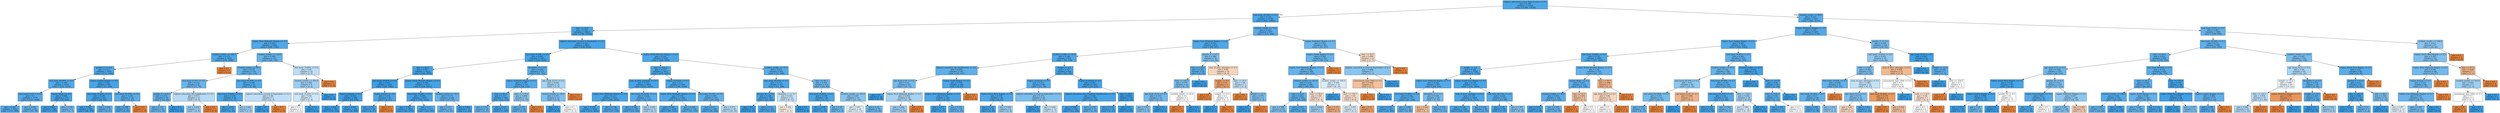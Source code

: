 digraph Tree {
node [shape=box, style="filled", color="black"] ;
0 [label="highest_education_Lower Than A Level <= 0.5\ngini = 0.165\nsamples = 15324\nvalue = [1386, 13938]", fillcolor="#399de5e6"] ;
1 [label="imd_band_20-30% <= 0.5\ngini = 0.145\nsamples = 11787\nvalue = [925, 10862]", fillcolor="#399de5e9"] ;
0 -> 1 [labeldistance=2.5, labelangle=45, headlabel="True"] ;
2 [label="date <= 25.0\ngini = 0.136\nsamples = 10812\nvalue = [794, 10018]", fillcolor="#399de5eb"] ;
1 -> 2 ;
3 [label="region_West Midlands Region <= 0.5\ngini = 0.183\nsamples = 1962\nvalue = [200, 1762]", fillcolor="#399de5e2"] ;
2 -> 3 ;
4 [label="studied_credits <= 260.0\ngini = 0.173\nsamples = 1820\nvalue = [174, 1646]", fillcolor="#399de5e4"] ;
3 -> 4 ;
5 [label="gender_F <= 0.5\ngini = 0.172\nsamples = 1819\nvalue = [173, 1646]", fillcolor="#399de5e4"] ;
4 -> 5 ;
6 [label="imd_band_80-90% <= 0.5\ngini = 0.188\nsamples = 1352\nvalue = [142, 1210]", fillcolor="#399de5e1"] ;
5 -> 6 ;
7 [label="imd_band_0-10% <= 0.5\ngini = 0.2\nsamples = 1179\nvalue = [133, 1046]", fillcolor="#399de5df"] ;
6 -> 7 ;
8 [label="gini = 0.192\nsamples = 1085\nvalue = [117, 968]", fillcolor="#399de5e0"] ;
7 -> 8 ;
9 [label="gini = 0.282\nsamples = 94\nvalue = [16, 78]", fillcolor="#399de5cb"] ;
7 -> 9 ;
10 [label="region_Wales <= 0.5\ngini = 0.099\nsamples = 173\nvalue = [9, 164]", fillcolor="#399de5f1"] ;
6 -> 10 ;
11 [label="gini = 0.082\nsamples = 164\nvalue = [7, 157]", fillcolor="#399de5f4"] ;
10 -> 11 ;
12 [label="gini = 0.346\nsamples = 9\nvalue = [2, 7]", fillcolor="#399de5b6"] ;
10 -> 12 ;
13 [label="region_London Region <= 0.5\ngini = 0.124\nsamples = 467\nvalue = [31, 436]", fillcolor="#399de5ed"] ;
5 -> 13 ;
14 [label="imd_band_10-20% <= 0.5\ngini = 0.109\nsamples = 415\nvalue = [24, 391]", fillcolor="#399de5ef"] ;
13 -> 14 ;
15 [label="gini = 0.097\nsamples = 390\nvalue = [20, 370]", fillcolor="#399de5f1"] ;
14 -> 15 ;
16 [label="gini = 0.269\nsamples = 25\nvalue = [4, 21]", fillcolor="#399de5ce"] ;
14 -> 16 ;
17 [label="imd_band_80-90% <= 0.5\ngini = 0.233\nsamples = 52\nvalue = [7, 45]", fillcolor="#399de5d7"] ;
13 -> 17 ;
18 [label="gini = 0.208\nsamples = 51\nvalue = [6, 45]", fillcolor="#399de5dd"] ;
17 -> 18 ;
19 [label="gini = 0.0\nsamples = 1\nvalue = [1, 0]", fillcolor="#e58139ff"] ;
17 -> 19 ;
20 [label="gini = 0.0\nsamples = 1\nvalue = [1, 0]", fillcolor="#e58139ff"] ;
4 -> 20 ;
21 [label="studied_credits <= 140.0\ngini = 0.299\nsamples = 142\nvalue = [26, 116]", fillcolor="#399de5c6"] ;
3 -> 21 ;
22 [label="studied_credits <= 70.0\ngini = 0.278\nsamples = 132\nvalue = [22, 110]", fillcolor="#399de5cc"] ;
21 -> 22 ;
23 [label="imd_band_0-10% <= 0.5\ngini = 0.314\nsamples = 87\nvalue = [17, 70]", fillcolor="#399de5c1"] ;
22 -> 23 ;
24 [label="gender_F <= 0.5\ngini = 0.272\nsamples = 74\nvalue = [12, 62]", fillcolor="#399de5ce"] ;
23 -> 24 ;
25 [label="gini = 0.312\nsamples = 62\nvalue = [12, 50]", fillcolor="#399de5c2"] ;
24 -> 25 ;
26 [label="gini = 0.0\nsamples = 12\nvalue = [0, 12]", fillcolor="#399de5ff"] ;
24 -> 26 ;
27 [label="highest_education_HE Qualification <= 0.5\ngini = 0.473\nsamples = 13\nvalue = [5, 8]", fillcolor="#399de560"] ;
23 -> 27 ;
28 [label="gini = 0.444\nsamples = 12\nvalue = [4, 8]", fillcolor="#399de57f"] ;
27 -> 28 ;
29 [label="gini = 0.0\nsamples = 1\nvalue = [1, 0]", fillcolor="#e58139ff"] ;
27 -> 29 ;
30 [label="imd_band_60-70% <= 0.5\ngini = 0.198\nsamples = 45\nvalue = [5, 40]", fillcolor="#399de5df"] ;
22 -> 30 ;
31 [label="imd_band_50-60% <= 0.5\ngini = 0.139\nsamples = 40\nvalue = [3, 37]", fillcolor="#399de5ea"] ;
30 -> 31 ;
32 [label="gini = 0.102\nsamples = 37\nvalue = [2, 35]", fillcolor="#399de5f0"] ;
31 -> 32 ;
33 [label="gini = 0.444\nsamples = 3\nvalue = [1, 2]", fillcolor="#399de57f"] ;
31 -> 33 ;
34 [label="highest_education_A Level or Equivalent <= 0.5\ngini = 0.48\nsamples = 5\nvalue = [2, 3]", fillcolor="#399de555"] ;
30 -> 34 ;
35 [label="gini = 0.0\nsamples = 3\nvalue = [0, 3]", fillcolor="#399de5ff"] ;
34 -> 35 ;
36 [label="gini = 0.0\nsamples = 2\nvalue = [2, 0]", fillcolor="#e58139ff"] ;
34 -> 36 ;
37 [label="imd_band_70-80% <= 0.5\ngini = 0.48\nsamples = 10\nvalue = [4, 6]", fillcolor="#399de555"] ;
21 -> 37 ;
38 [label="studied_credits <= 195.0\ngini = 0.444\nsamples = 9\nvalue = [3, 6]", fillcolor="#399de57f"] ;
37 -> 38 ;
39 [label="imd_band_10-20% <= 0.5\ngini = 0.49\nsamples = 7\nvalue = [3, 4]", fillcolor="#399de540"] ;
38 -> 39 ;
40 [label="gini = 0.5\nsamples = 6\nvalue = [3, 3]", fillcolor="#e5813900"] ;
39 -> 40 ;
41 [label="gini = 0.0\nsamples = 1\nvalue = [0, 1]", fillcolor="#399de5ff"] ;
39 -> 41 ;
42 [label="gini = 0.0\nsamples = 2\nvalue = [0, 2]", fillcolor="#399de5ff"] ;
38 -> 42 ;
43 [label="gini = 0.0\nsamples = 1\nvalue = [1, 0]", fillcolor="#e58139ff"] ;
37 -> 43 ;
44 [label="highest_education_A Level or Equivalent <= 0.5\ngini = 0.125\nsamples = 8850\nvalue = [594, 8256]", fillcolor="#399de5ed"] ;
2 -> 44 ;
45 [label="imd_band_0-10% <= 0.5\ngini = 0.095\nsamples = 3397\nvalue = [169, 3228]", fillcolor="#399de5f2"] ;
44 -> 45 ;
46 [label="date <= 84.5\ngini = 0.087\nsamples = 3222\nvalue = [146, 3076]", fillcolor="#399de5f3"] ;
45 -> 46 ;
47 [label="imd_band_50-60% <= 0.5\ngini = 0.047\nsamples = 1091\nvalue = [26, 1065]", fillcolor="#399de5f9"] ;
46 -> 47 ;
48 [label="region_Scotland <= 0.5\ngini = 0.035\nsamples = 996\nvalue = [18, 978]", fillcolor="#399de5fa"] ;
47 -> 48 ;
49 [label="gini = 0.026\nsamples = 760\nvalue = [10, 750]", fillcolor="#399de5fc"] ;
48 -> 49 ;
50 [label="gini = 0.065\nsamples = 236\nvalue = [8, 228]", fillcolor="#399de5f6"] ;
48 -> 50 ;
51 [label="region_Ireland <= 0.5\ngini = 0.154\nsamples = 95\nvalue = [8, 87]", fillcolor="#399de5e8"] ;
47 -> 51 ;
52 [label="gini = 0.121\nsamples = 93\nvalue = [6, 87]", fillcolor="#399de5ed"] ;
51 -> 52 ;
53 [label="gini = 0.0\nsamples = 2\nvalue = [2, 0]", fillcolor="#e58139ff"] ;
51 -> 53 ;
54 [label="region_North Western Region <= 0.5\ngini = 0.106\nsamples = 2131\nvalue = [120, 2011]", fillcolor="#399de5f0"] ;
46 -> 54 ;
55 [label="imd_band_70-80% <= 0.5\ngini = 0.096\nsamples = 2027\nvalue = [103, 1924]", fillcolor="#399de5f1"] ;
54 -> 55 ;
56 [label="gini = 0.087\nsamples = 1814\nvalue = [83, 1731]", fillcolor="#399de5f3"] ;
55 -> 56 ;
57 [label="gini = 0.17\nsamples = 213\nvalue = [20, 193]", fillcolor="#399de5e5"] ;
55 -> 57 ;
58 [label="studied_credits <= 75.0\ngini = 0.273\nsamples = 104\nvalue = [17, 87]", fillcolor="#399de5cd"] ;
54 -> 58 ;
59 [label="gini = 0.317\nsamples = 81\nvalue = [16, 65]", fillcolor="#399de5c0"] ;
58 -> 59 ;
60 [label="gini = 0.083\nsamples = 23\nvalue = [1, 22]", fillcolor="#399de5f3"] ;
58 -> 60 ;
61 [label="disability_Y <= 0.5\ngini = 0.228\nsamples = 175\nvalue = [23, 152]", fillcolor="#399de5d8"] ;
45 -> 61 ;
62 [label="region_Yorkshire Region <= 0.5\ngini = 0.199\nsamples = 161\nvalue = [18, 143]", fillcolor="#399de5df"] ;
61 -> 62 ;
63 [label="date <= 49.5\ngini = 0.157\nsamples = 140\nvalue = [12, 128]", fillcolor="#399de5e7"] ;
62 -> 63 ;
64 [label="gini = 0.311\nsamples = 26\nvalue = [5, 21]", fillcolor="#399de5c2"] ;
63 -> 64 ;
65 [label="gini = 0.115\nsamples = 114\nvalue = [7, 107]", fillcolor="#399de5ee"] ;
63 -> 65 ;
66 [label="date <= 179.0\ngini = 0.408\nsamples = 21\nvalue = [6, 15]", fillcolor="#399de599"] ;
62 -> 66 ;
67 [label="gini = 0.278\nsamples = 18\nvalue = [3, 15]", fillcolor="#399de5cc"] ;
66 -> 67 ;
68 [label="gini = 0.0\nsamples = 3\nvalue = [3, 0]", fillcolor="#e58139ff"] ;
66 -> 68 ;
69 [label="age_band_35-55 <= 0.5\ngini = 0.459\nsamples = 14\nvalue = [5, 9]", fillcolor="#399de571"] ;
61 -> 69 ;
70 [label="studied_credits <= 82.5\ngini = 0.375\nsamples = 12\nvalue = [3, 9]", fillcolor="#399de5aa"] ;
69 -> 70 ;
71 [label="gini = 0.0\nsamples = 6\nvalue = [0, 6]", fillcolor="#399de5ff"] ;
70 -> 71 ;
72 [label="gini = 0.5\nsamples = 6\nvalue = [3, 3]", fillcolor="#e5813900"] ;
70 -> 72 ;
73 [label="gini = 0.0\nsamples = 2\nvalue = [2, 0]", fillcolor="#e58139ff"] ;
69 -> 73 ;
74 [label="region_North Western Region <= 0.5\ngini = 0.144\nsamples = 5453\nvalue = [425, 5028]", fillcolor="#399de5e9"] ;
44 -> 74 ;
75 [label="date <= 154.5\ngini = 0.137\nsamples = 5012\nvalue = [370, 4642]", fillcolor="#399de5eb"] ;
74 -> 75 ;
76 [label="num_of_prev_attempts <= 0.5\ngini = 0.121\nsamples = 3424\nvalue = [221, 3203]", fillcolor="#399de5ed"] ;
75 -> 76 ;
77 [label="region_East Midlands Region <= 0.5\ngini = 0.115\nsamples = 3251\nvalue = [199, 3052]", fillcolor="#399de5ee"] ;
76 -> 77 ;
78 [label="gini = 0.108\nsamples = 3006\nvalue = [172, 2834]", fillcolor="#399de5f0"] ;
77 -> 78 ;
79 [label="gini = 0.196\nsamples = 245\nvalue = [27, 218]", fillcolor="#399de5df"] ;
77 -> 79 ;
80 [label="imd_band_90-100% <= 0.5\ngini = 0.222\nsamples = 173\nvalue = [22, 151]", fillcolor="#399de5da"] ;
76 -> 80 ;
81 [label="gini = 0.198\nsamples = 162\nvalue = [18, 144]", fillcolor="#399de5df"] ;
80 -> 81 ;
82 [label="gini = 0.463\nsamples = 11\nvalue = [4, 7]", fillcolor="#399de56d"] ;
80 -> 82 ;
83 [label="region_Scotland <= 0.5\ngini = 0.17\nsamples = 1588\nvalue = [149, 1439]", fillcolor="#399de5e5"] ;
75 -> 83 ;
84 [label="region_West Midlands Region <= 0.5\ngini = 0.156\nsamples = 1394\nvalue = [119, 1275]", fillcolor="#399de5e7"] ;
83 -> 84 ;
85 [label="gini = 0.145\nsamples = 1250\nvalue = [98, 1152]", fillcolor="#399de5e9"] ;
84 -> 85 ;
86 [label="gini = 0.249\nsamples = 144\nvalue = [21, 123]", fillcolor="#399de5d3"] ;
84 -> 86 ;
87 [label="imd_band_40-50% <= 0.5\ngini = 0.261\nsamples = 194\nvalue = [30, 164]", fillcolor="#399de5d0"] ;
83 -> 87 ;
88 [label="gini = 0.21\nsamples = 168\nvalue = [20, 148]", fillcolor="#399de5dd"] ;
87 -> 88 ;
89 [label="gini = 0.473\nsamples = 26\nvalue = [10, 16]", fillcolor="#399de560"] ;
87 -> 89 ;
90 [label="studied_credits <= 75.0\ngini = 0.218\nsamples = 441\nvalue = [55, 386]", fillcolor="#399de5db"] ;
74 -> 90 ;
91 [label="imd_band_30-40% <= 0.5\ngini = 0.172\nsamples = 327\nvalue = [31, 296]", fillcolor="#399de5e4"] ;
90 -> 91 ;
92 [label="gender_M <= 0.5\ngini = 0.134\nsamples = 305\nvalue = [22, 283]", fillcolor="#399de5eb"] ;
91 -> 92 ;
93 [label="gini = 0.0\nsamples = 72\nvalue = [0, 72]", fillcolor="#399de5ff"] ;
92 -> 93 ;
94 [label="gini = 0.171\nsamples = 233\nvalue = [22, 211]", fillcolor="#399de5e4"] ;
92 -> 94 ;
95 [label="disability_Y <= 0.5\ngini = 0.483\nsamples = 22\nvalue = [9, 13]", fillcolor="#399de54e"] ;
91 -> 95 ;
96 [label="gini = 0.498\nsamples = 17\nvalue = [9, 8]", fillcolor="#e581391c"] ;
95 -> 96 ;
97 [label="gini = 0.0\nsamples = 5\nvalue = [0, 5]", fillcolor="#399de5ff"] ;
95 -> 97 ;
98 [label="date <= 84.5\ngini = 0.332\nsamples = 114\nvalue = [24, 90]", fillcolor="#399de5bb"] ;
90 -> 98 ;
99 [label="imd_band_50-60% <= 0.5\ngini = 0.139\nsamples = 40\nvalue = [3, 37]", fillcolor="#399de5ea"] ;
98 -> 99 ;
100 [label="gini = 0.108\nsamples = 35\nvalue = [2, 33]", fillcolor="#399de5f0"] ;
99 -> 100 ;
101 [label="gini = 0.32\nsamples = 5\nvalue = [1, 4]", fillcolor="#399de5bf"] ;
99 -> 101 ;
102 [label="studied_credits <= 105.0\ngini = 0.407\nsamples = 74\nvalue = [21, 53]", fillcolor="#399de59a"] ;
98 -> 102 ;
103 [label="gini = 0.497\nsamples = 24\nvalue = [11, 13]", fillcolor="#399de527"] ;
102 -> 103 ;
104 [label="gini = 0.32\nsamples = 50\nvalue = [10, 40]", fillcolor="#399de5bf"] ;
102 -> 104 ;
105 [label="studied_credits <= 70.0\ngini = 0.233\nsamples = 975\nvalue = [131, 844]", fillcolor="#399de5d7"] ;
1 -> 105 ;
106 [label="region_East Midlands Region <= 0.5\ngini = 0.182\nsamples = 653\nvalue = [66, 587]", fillcolor="#399de5e2"] ;
105 -> 106 ;
107 [label="studied_credits <= 40.0\ngini = 0.166\nsamples = 615\nvalue = [56, 559]", fillcolor="#399de5e5"] ;
106 -> 107 ;
108 [label="highest_education_HE Qualification <= 0.5\ngini = 0.258\nsamples = 197\nvalue = [30, 167]", fillcolor="#399de5d1"] ;
107 -> 108 ;
109 [label="age_band_0-35 <= 0.5\ngini = 0.35\nsamples = 93\nvalue = [21, 72]", fillcolor="#399de5b5"] ;
108 -> 109 ;
110 [label="gini = 0.0\nsamples = 34\nvalue = [0, 34]", fillcolor="#399de5ff"] ;
109 -> 110 ;
111 [label="region_West Midlands Region <= 0.5\ngini = 0.458\nsamples = 59\nvalue = [21, 38]", fillcolor="#399de572"] ;
109 -> 111 ;
112 [label="gini = 0.444\nsamples = 57\nvalue = [19, 38]", fillcolor="#399de57f"] ;
111 -> 112 ;
113 [label="gini = 0.0\nsamples = 2\nvalue = [2, 0]", fillcolor="#e58139ff"] ;
111 -> 113 ;
114 [label="region_South Region <= 0.5\ngini = 0.158\nsamples = 104\nvalue = [9, 95]", fillcolor="#399de5e7"] ;
108 -> 114 ;
115 [label="region_West Midlands Region <= 0.5\ngini = 0.143\nsamples = 103\nvalue = [8, 95]", fillcolor="#399de5ea"] ;
114 -> 115 ;
116 [label="gini = 0.077\nsamples = 75\nvalue = [3, 72]", fillcolor="#399de5f4"] ;
115 -> 116 ;
117 [label="gini = 0.293\nsamples = 28\nvalue = [5, 23]", fillcolor="#399de5c8"] ;
115 -> 117 ;
118 [label="gini = 0.0\nsamples = 1\nvalue = [1, 0]", fillcolor="#e58139ff"] ;
114 -> 118 ;
119 [label="weight <= 4.5\ngini = 0.117\nsamples = 418\nvalue = [26, 392]", fillcolor="#399de5ee"] ;
107 -> 119 ;
120 [label="region_Scotland <= 0.5\ngini = 0.217\nsamples = 89\nvalue = [11, 78]", fillcolor="#399de5db"] ;
119 -> 120 ;
121 [label="region_South West Region <= 0.5\ngini = 0.159\nsamples = 69\nvalue = [6, 63]", fillcolor="#399de5e7"] ;
120 -> 121 ;
122 [label="gini = 0.119\nsamples = 63\nvalue = [4, 59]", fillcolor="#399de5ee"] ;
121 -> 122 ;
123 [label="gini = 0.444\nsamples = 6\nvalue = [2, 4]", fillcolor="#399de57f"] ;
121 -> 123 ;
124 [label="highest_education_A Level or Equivalent <= 0.5\ngini = 0.375\nsamples = 20\nvalue = [5, 15]", fillcolor="#399de5aa"] ;
120 -> 124 ;
125 [label="gini = 0.0\nsamples = 8\nvalue = [0, 8]", fillcolor="#399de5ff"] ;
124 -> 125 ;
126 [label="gini = 0.486\nsamples = 12\nvalue = [5, 7]", fillcolor="#399de549"] ;
124 -> 126 ;
127 [label="region_Scotland <= 0.5\ngini = 0.087\nsamples = 329\nvalue = [15, 314]", fillcolor="#399de5f3"] ;
119 -> 127 ;
128 [label="highest_education_Post Graduate Qualification <= 0.5\ngini = 0.106\nsamples = 250\nvalue = [14, 236]", fillcolor="#399de5f0"] ;
127 -> 128 ;
129 [label="gini = 0.096\nsamples = 238\nvalue = [12, 226]", fillcolor="#399de5f1"] ;
128 -> 129 ;
130 [label="gini = 0.278\nsamples = 12\nvalue = [2, 10]", fillcolor="#399de5cc"] ;
128 -> 130 ;
131 [label="date <= 49.5\ngini = 0.025\nsamples = 79\nvalue = [1, 78]", fillcolor="#399de5fc"] ;
127 -> 131 ;
132 [label="gini = 0.133\nsamples = 14\nvalue = [1, 13]", fillcolor="#399de5eb"] ;
131 -> 132 ;
133 [label="gini = 0.0\nsamples = 65\nvalue = [0, 65]", fillcolor="#399de5ff"] ;
131 -> 133 ;
134 [label="gender_F <= 0.5\ngini = 0.388\nsamples = 38\nvalue = [10, 28]", fillcolor="#399de5a4"] ;
106 -> 134 ;
135 [label="date <= 123.0\ngini = 0.245\nsamples = 28\nvalue = [4, 24]", fillcolor="#399de5d4"] ;
134 -> 135 ;
136 [label="date <= 105.5\ngini = 0.375\nsamples = 16\nvalue = [4, 12]", fillcolor="#399de5aa"] ;
135 -> 136 ;
137 [label="age_band_35-55 <= 0.5\ngini = 0.337\nsamples = 14\nvalue = [3, 11]", fillcolor="#399de5b9"] ;
136 -> 137 ;
138 [label="gini = 0.397\nsamples = 11\nvalue = [3, 8]", fillcolor="#399de59f"] ;
137 -> 138 ;
139 [label="gini = 0.0\nsamples = 3\nvalue = [0, 3]", fillcolor="#399de5ff"] ;
137 -> 139 ;
140 [label="studied_credits <= 45.0\ngini = 0.5\nsamples = 2\nvalue = [1, 1]", fillcolor="#e5813900"] ;
136 -> 140 ;
141 [label="gini = 0.0\nsamples = 1\nvalue = [1, 0]", fillcolor="#e58139ff"] ;
140 -> 141 ;
142 [label="gini = 0.0\nsamples = 1\nvalue = [0, 1]", fillcolor="#399de5ff"] ;
140 -> 142 ;
143 [label="gini = 0.0\nsamples = 12\nvalue = [0, 12]", fillcolor="#399de5ff"] ;
135 -> 143 ;
144 [label="num_of_prev_attempts <= 0.5\ngini = 0.48\nsamples = 10\nvalue = [6, 4]", fillcolor="#e5813955"] ;
134 -> 144 ;
145 [label="weight <= 8.5\ngini = 0.32\nsamples = 5\nvalue = [4, 1]", fillcolor="#e58139bf"] ;
144 -> 145 ;
146 [label="gini = 0.0\nsamples = 3\nvalue = [3, 0]", fillcolor="#e58139ff"] ;
145 -> 146 ;
147 [label="weight <= 15.5\ngini = 0.5\nsamples = 2\nvalue = [1, 1]", fillcolor="#e5813900"] ;
145 -> 147 ;
148 [label="gini = 0.0\nsamples = 1\nvalue = [0, 1]", fillcolor="#399de5ff"] ;
147 -> 148 ;
149 [label="gini = 0.0\nsamples = 1\nvalue = [1, 0]", fillcolor="#e58139ff"] ;
147 -> 149 ;
150 [label="date <= 25.0\ngini = 0.48\nsamples = 5\nvalue = [2, 3]", fillcolor="#399de555"] ;
144 -> 150 ;
151 [label="gini = 0.0\nsamples = 1\nvalue = [1, 0]", fillcolor="#e58139ff"] ;
150 -> 151 ;
152 [label="weight <= 15.5\ngini = 0.375\nsamples = 4\nvalue = [1, 3]", fillcolor="#399de5aa"] ;
150 -> 152 ;
153 [label="gini = 0.0\nsamples = 3\nvalue = [0, 3]", fillcolor="#399de5ff"] ;
152 -> 153 ;
154 [label="gini = 0.0\nsamples = 1\nvalue = [1, 0]", fillcolor="#e58139ff"] ;
152 -> 154 ;
155 [label="region_Yorkshire Region <= 0.5\ngini = 0.322\nsamples = 322\nvalue = [65, 257]", fillcolor="#399de5bf"] ;
105 -> 155 ;
156 [label="region_North Region <= 0.5\ngini = 0.304\nsamples = 310\nvalue = [58, 252]", fillcolor="#399de5c4"] ;
155 -> 156 ;
157 [label="region_East Midlands Region <= 0.5\ngini = 0.298\nsamples = 308\nvalue = [56, 252]", fillcolor="#399de5c6"] ;
156 -> 157 ;
158 [label="studied_credits <= 215.0\ngini = 0.276\nsamples = 290\nvalue = [48, 242]", fillcolor="#399de5cc"] ;
157 -> 158 ;
159 [label="date <= 25.0\ngini = 0.263\nsamples = 283\nvalue = [44, 239]", fillcolor="#399de5d0"] ;
158 -> 159 ;
160 [label="gini = 0.389\nsamples = 68\nvalue = [18, 50]", fillcolor="#399de5a3"] ;
159 -> 160 ;
161 [label="gini = 0.213\nsamples = 215\nvalue = [26, 189]", fillcolor="#399de5dc"] ;
159 -> 161 ;
162 [label="date <= 88.0\ngini = 0.49\nsamples = 7\nvalue = [4, 3]", fillcolor="#e5813940"] ;
158 -> 162 ;
163 [label="gini = 0.444\nsamples = 3\nvalue = [1, 2]", fillcolor="#399de57f"] ;
162 -> 163 ;
164 [label="gini = 0.375\nsamples = 4\nvalue = [3, 1]", fillcolor="#e58139aa"] ;
162 -> 164 ;
165 [label="studied_credits <= 105.0\ngini = 0.494\nsamples = 18\nvalue = [8, 10]", fillcolor="#399de533"] ;
157 -> 165 ;
166 [label="gini = 0.0\nsamples = 4\nvalue = [0, 4]", fillcolor="#399de5ff"] ;
165 -> 166 ;
167 [label="date <= 140.5\ngini = 0.49\nsamples = 14\nvalue = [8, 6]", fillcolor="#e5813940"] ;
165 -> 167 ;
168 [label="gini = 0.494\nsamples = 9\nvalue = [4, 5]", fillcolor="#399de533"] ;
167 -> 168 ;
169 [label="gini = 0.32\nsamples = 5\nvalue = [4, 1]", fillcolor="#e58139bf"] ;
167 -> 169 ;
170 [label="gini = 0.0\nsamples = 2\nvalue = [2, 0]", fillcolor="#e58139ff"] ;
156 -> 170 ;
171 [label="date <= 49.5\ngini = 0.486\nsamples = 12\nvalue = [7, 5]", fillcolor="#e5813949"] ;
155 -> 171 ;
172 [label="highest_education_A Level or Equivalent <= 0.5\ngini = 0.408\nsamples = 7\nvalue = [2, 5]", fillcolor="#399de599"] ;
171 -> 172 ;
173 [label="assessment_type_TMA <= 0.5\ngini = 0.444\nsamples = 3\nvalue = [2, 1]", fillcolor="#e581397f"] ;
172 -> 173 ;
174 [label="gini = 0.0\nsamples = 2\nvalue = [2, 0]", fillcolor="#e58139ff"] ;
173 -> 174 ;
175 [label="gini = 0.0\nsamples = 1\nvalue = [0, 1]", fillcolor="#399de5ff"] ;
173 -> 175 ;
176 [label="gini = 0.0\nsamples = 4\nvalue = [0, 4]", fillcolor="#399de5ff"] ;
172 -> 176 ;
177 [label="gini = 0.0\nsamples = 5\nvalue = [5, 0]", fillcolor="#e58139ff"] ;
171 -> 177 ;
178 [label="studied_credits <= 85.0\ngini = 0.227\nsamples = 3537\nvalue = [461, 3076]", fillcolor="#399de5d9"] ;
0 -> 178 [labeldistance=2.5, labelangle=-45, headlabel="False"] ;
179 [label="region_Yorkshire Region <= 0.5\ngini = 0.197\nsamples = 2450\nvalue = [272, 2178]", fillcolor="#399de5df"] ;
178 -> 179 ;
180 [label="region_East Anglian Region <= 0.5\ngini = 0.187\nsamples = 2326\nvalue = [243, 2083]", fillcolor="#399de5e1"] ;
179 -> 180 ;
181 [label="imd_band_50-60% <= 0.5\ngini = 0.178\nsamples = 2097\nvalue = [207, 1890]", fillcolor="#399de5e3"] ;
180 -> 181 ;
182 [label="weight <= 4.5\ngini = 0.168\nsamples = 1938\nvalue = [179, 1759]", fillcolor="#399de5e5"] ;
181 -> 182 ;
183 [label="region_East Midlands Region <= 0.5\ngini = 0.208\nsamples = 407\nvalue = [48, 359]", fillcolor="#399de5dd"] ;
182 -> 183 ;
184 [label="imd_band_10-20% <= 0.5\ngini = 0.194\nsamples = 377\nvalue = [41, 336]", fillcolor="#399de5e0"] ;
183 -> 184 ;
185 [label="gini = 0.179\nsamples = 333\nvalue = [33, 300]", fillcolor="#399de5e3"] ;
184 -> 185 ;
186 [label="gini = 0.298\nsamples = 44\nvalue = [8, 36]", fillcolor="#399de5c6"] ;
184 -> 186 ;
187 [label="disability_N <= 0.5\ngini = 0.358\nsamples = 30\nvalue = [7, 23]", fillcolor="#399de5b1"] ;
183 -> 187 ;
188 [label="gini = 0.444\nsamples = 3\nvalue = [2, 1]", fillcolor="#e581397f"] ;
187 -> 188 ;
189 [label="gini = 0.302\nsamples = 27\nvalue = [5, 22]", fillcolor="#399de5c5"] ;
187 -> 189 ;
190 [label="region_South East Region <= 0.5\ngini = 0.156\nsamples = 1531\nvalue = [131, 1400]", fillcolor="#399de5e7"] ;
182 -> 190 ;
191 [label="num_of_prev_attempts <= 0.5\ngini = 0.152\nsamples = 1429\nvalue = [118, 1311]", fillcolor="#399de5e8"] ;
190 -> 191 ;
192 [label="gini = 0.146\nsamples = 1341\nvalue = [106, 1235]", fillcolor="#399de5e9"] ;
191 -> 192 ;
193 [label="gini = 0.236\nsamples = 88\nvalue = [12, 76]", fillcolor="#399de5d7"] ;
191 -> 193 ;
194 [label="imd_band_60-70% <= 0.5\ngini = 0.222\nsamples = 102\nvalue = [13, 89]", fillcolor="#399de5da"] ;
190 -> 194 ;
195 [label="gini = 0.16\nsamples = 80\nvalue = [7, 73]", fillcolor="#399de5e7"] ;
194 -> 195 ;
196 [label="gini = 0.397\nsamples = 22\nvalue = [6, 16]", fillcolor="#399de59f"] ;
194 -> 196 ;
197 [label="region_North Western Region <= 0.5\ngini = 0.29\nsamples = 159\nvalue = [28, 131]", fillcolor="#399de5c8"] ;
181 -> 197 ;
198 [label="region_Wales <= 0.5\ngini = 0.257\nsamples = 152\nvalue = [23, 129]", fillcolor="#399de5d2"] ;
197 -> 198 ;
199 [label="studied_credits <= 45.0\ngini = 0.242\nsamples = 149\nvalue = [21, 128]", fillcolor="#399de5d5"] ;
198 -> 199 ;
200 [label="gini = 0.107\nsamples = 53\nvalue = [3, 50]", fillcolor="#399de5f0"] ;
199 -> 200 ;
201 [label="gini = 0.305\nsamples = 96\nvalue = [18, 78]", fillcolor="#399de5c4"] ;
199 -> 201 ;
202 [label="date <= 42.5\ngini = 0.444\nsamples = 3\nvalue = [2, 1]", fillcolor="#e581397f"] ;
198 -> 202 ;
203 [label="gini = 0.0\nsamples = 1\nvalue = [1, 0]", fillcolor="#e58139ff"] ;
202 -> 203 ;
204 [label="gini = 0.5\nsamples = 2\nvalue = [1, 1]", fillcolor="#e5813900"] ;
202 -> 204 ;
205 [label="date <= 49.5\ngini = 0.408\nsamples = 7\nvalue = [5, 2]", fillcolor="#e5813999"] ;
197 -> 205 ;
206 [label="age_band_35-55 <= 0.5\ngini = 0.48\nsamples = 5\nvalue = [3, 2]", fillcolor="#e5813955"] ;
205 -> 206 ;
207 [label="gini = 0.5\nsamples = 4\nvalue = [2, 2]", fillcolor="#e5813900"] ;
206 -> 207 ;
208 [label="gini = 0.0\nsamples = 1\nvalue = [1, 0]", fillcolor="#e58139ff"] ;
206 -> 208 ;
209 [label="gini = 0.0\nsamples = 2\nvalue = [2, 0]", fillcolor="#e58139ff"] ;
205 -> 209 ;
210 [label="imd_band_70-80% <= 0.5\ngini = 0.265\nsamples = 229\nvalue = [36, 193]", fillcolor="#399de5cf"] ;
180 -> 210 ;
211 [label="studied_credits <= 45.0\ngini = 0.301\nsamples = 184\nvalue = [34, 150]", fillcolor="#399de5c5"] ;
210 -> 211 ;
212 [label="imd_band_40-50% <= 0.5\ngini = 0.42\nsamples = 50\nvalue = [15, 35]", fillcolor="#399de592"] ;
211 -> 212 ;
213 [label="imd_band_90-100% <= 0.5\ngini = 0.357\nsamples = 43\nvalue = [10, 33]", fillcolor="#399de5b2"] ;
212 -> 213 ;
214 [label="gini = 0.314\nsamples = 41\nvalue = [8, 33]", fillcolor="#399de5c1"] ;
213 -> 214 ;
215 [label="gini = 0.0\nsamples = 2\nvalue = [2, 0]", fillcolor="#e58139ff"] ;
213 -> 215 ;
216 [label="age_band_35-55 <= 0.5\ngini = 0.408\nsamples = 7\nvalue = [5, 2]", fillcolor="#e5813999"] ;
212 -> 216 ;
217 [label="gini = 0.0\nsamples = 2\nvalue = [0, 2]", fillcolor="#399de5ff"] ;
216 -> 217 ;
218 [label="gini = 0.0\nsamples = 5\nvalue = [5, 0]", fillcolor="#e58139ff"] ;
216 -> 218 ;
219 [label="imd_band_80-90% <= 0.5\ngini = 0.243\nsamples = 134\nvalue = [19, 115]", fillcolor="#399de5d5"] ;
211 -> 219 ;
220 [label="imd_band_60-70% <= 0.5\ngini = 0.18\nsamples = 110\nvalue = [11, 99]", fillcolor="#399de5e3"] ;
219 -> 220 ;
221 [label="gini = 0.113\nsamples = 83\nvalue = [5, 78]", fillcolor="#399de5ef"] ;
220 -> 221 ;
222 [label="gini = 0.346\nsamples = 27\nvalue = [6, 21]", fillcolor="#399de5b6"] ;
220 -> 222 ;
223 [label="date <= 154.5\ngini = 0.444\nsamples = 24\nvalue = [8, 16]", fillcolor="#399de57f"] ;
219 -> 223 ;
224 [label="gini = 0.494\nsamples = 18\nvalue = [8, 10]", fillcolor="#399de533"] ;
223 -> 224 ;
225 [label="gini = 0.0\nsamples = 6\nvalue = [0, 6]", fillcolor="#399de5ff"] ;
223 -> 225 ;
226 [label="studied_credits <= 45.0\ngini = 0.085\nsamples = 45\nvalue = [2, 43]", fillcolor="#399de5f3"] ;
210 -> 226 ;
227 [label="gini = 0.0\nsamples = 25\nvalue = [0, 25]", fillcolor="#399de5ff"] ;
226 -> 227 ;
228 [label="date <= 123.0\ngini = 0.18\nsamples = 20\nvalue = [2, 18]", fillcolor="#399de5e3"] ;
226 -> 228 ;
229 [label="date <= 105.5\ngini = 0.26\nsamples = 13\nvalue = [2, 11]", fillcolor="#399de5d1"] ;
228 -> 229 ;
230 [label="gini = 0.165\nsamples = 11\nvalue = [1, 10]", fillcolor="#399de5e6"] ;
229 -> 230 ;
231 [label="gini = 0.5\nsamples = 2\nvalue = [1, 1]", fillcolor="#e5813900"] ;
229 -> 231 ;
232 [label="gini = 0.0\nsamples = 7\nvalue = [0, 7]", fillcolor="#399de5ff"] ;
228 -> 232 ;
233 [label="gender_F <= 0.5\ngini = 0.358\nsamples = 124\nvalue = [29, 95]", fillcolor="#399de5b1"] ;
179 -> 233 ;
234 [label="imd_band_10-20% <= 0.5\ngini = 0.423\nsamples = 92\nvalue = [28, 64]", fillcolor="#399de58f"] ;
233 -> 234 ;
235 [label="date <= 154.5\ngini = 0.365\nsamples = 79\nvalue = [19, 60]", fillcolor="#399de5ae"] ;
234 -> 235 ;
236 [label="imd_band_50-60% <= 0.5\ngini = 0.289\nsamples = 57\nvalue = [10, 47]", fillcolor="#399de5c9"] ;
235 -> 236 ;
237 [label="imd_band_20-30% <= 0.5\ngini = 0.27\nsamples = 56\nvalue = [9, 47]", fillcolor="#399de5ce"] ;
236 -> 237 ;
238 [label="gini = 0.206\nsamples = 43\nvalue = [5, 38]", fillcolor="#399de5dd"] ;
237 -> 238 ;
239 [label="gini = 0.426\nsamples = 13\nvalue = [4, 9]", fillcolor="#399de58e"] ;
237 -> 239 ;
240 [label="gini = 0.0\nsamples = 1\nvalue = [1, 0]", fillcolor="#e58139ff"] ;
236 -> 240 ;
241 [label="num_of_prev_attempts <= 0.5\ngini = 0.483\nsamples = 22\nvalue = [9, 13]", fillcolor="#399de54e"] ;
235 -> 241 ;
242 [label="age_band_0-35 <= 0.5\ngini = 0.375\nsamples = 16\nvalue = [4, 12]", fillcolor="#399de5aa"] ;
241 -> 242 ;
243 [label="gini = 0.48\nsamples = 5\nvalue = [3, 2]", fillcolor="#e5813955"] ;
242 -> 243 ;
244 [label="gini = 0.165\nsamples = 11\nvalue = [1, 10]", fillcolor="#399de5e6"] ;
242 -> 244 ;
245 [label="imd_band_80-90% <= 0.5\ngini = 0.278\nsamples = 6\nvalue = [5, 1]", fillcolor="#e58139cc"] ;
241 -> 245 ;
246 [label="gini = 0.0\nsamples = 3\nvalue = [3, 0]", fillcolor="#e58139ff"] ;
245 -> 246 ;
247 [label="gini = 0.444\nsamples = 3\nvalue = [2, 1]", fillcolor="#e581397f"] ;
245 -> 247 ;
248 [label="num_of_prev_attempts <= 0.5\ngini = 0.426\nsamples = 13\nvalue = [9, 4]", fillcolor="#e581398e"] ;
234 -> 248 ;
249 [label="assessment_type_CMA <= 0.5\ngini = 0.5\nsamples = 8\nvalue = [4, 4]", fillcolor="#e5813900"] ;
248 -> 249 ;
250 [label="gini = 0.0\nsamples = 1\nvalue = [0, 1]", fillcolor="#399de5ff"] ;
249 -> 250 ;
251 [label="date <= 179.0\ngini = 0.49\nsamples = 7\nvalue = [4, 3]", fillcolor="#e5813940"] ;
249 -> 251 ;
252 [label="gini = 0.5\nsamples = 6\nvalue = [3, 3]", fillcolor="#e5813900"] ;
251 -> 252 ;
253 [label="gini = 0.0\nsamples = 1\nvalue = [1, 0]", fillcolor="#e58139ff"] ;
251 -> 253 ;
254 [label="gini = 0.0\nsamples = 5\nvalue = [5, 0]", fillcolor="#e58139ff"] ;
248 -> 254 ;
255 [label="age_band_35-55 <= 0.5\ngini = 0.061\nsamples = 32\nvalue = [1, 31]", fillcolor="#399de5f7"] ;
233 -> 255 ;
256 [label="gini = 0.0\nsamples = 25\nvalue = [0, 25]", fillcolor="#399de5ff"] ;
255 -> 256 ;
257 [label="weight <= 15.5\ngini = 0.245\nsamples = 7\nvalue = [1, 6]", fillcolor="#399de5d4"] ;
255 -> 257 ;
258 [label="gini = 0.0\nsamples = 5\nvalue = [0, 5]", fillcolor="#399de5ff"] ;
257 -> 258 ;
259 [label="date <= 126.5\ngini = 0.5\nsamples = 2\nvalue = [1, 1]", fillcolor="#e5813900"] ;
257 -> 259 ;
260 [label="gini = 0.0\nsamples = 1\nvalue = [1, 0]", fillcolor="#e58139ff"] ;
259 -> 260 ;
261 [label="gini = 0.0\nsamples = 1\nvalue = [0, 1]", fillcolor="#399de5ff"] ;
259 -> 261 ;
262 [label="imd_band_0-10% <= 0.5\ngini = 0.287\nsamples = 1087\nvalue = [189, 898]", fillcolor="#399de5c9"] ;
178 -> 262 ;
263 [label="imd_band_30-40% <= 0.5\ngini = 0.272\nsamples = 990\nvalue = [161, 829]", fillcolor="#399de5cd"] ;
262 -> 263 ;
264 [label="date <= 25.0\ngini = 0.255\nsamples = 858\nvalue = [129, 729]", fillcolor="#399de5d2"] ;
263 -> 264 ;
265 [label="age_band_0-35 <= 0.5\ngini = 0.326\nsamples = 195\nvalue = [40, 155]", fillcolor="#399de5bd"] ;
264 -> 265 ;
266 [label="region_South West Region <= 0.5\ngini = 0.124\nsamples = 45\nvalue = [3, 42]", fillcolor="#399de5ed"] ;
265 -> 266 ;
267 [label="region_London Region <= 0.5\ngini = 0.089\nsamples = 43\nvalue = [2, 41]", fillcolor="#399de5f3"] ;
266 -> 267 ;
268 [label="gini = 0.051\nsamples = 38\nvalue = [1, 37]", fillcolor="#399de5f8"] ;
267 -> 268 ;
269 [label="gini = 0.32\nsamples = 5\nvalue = [1, 4]", fillcolor="#399de5bf"] ;
267 -> 269 ;
270 [label="gender_M <= 0.5\ngini = 0.5\nsamples = 2\nvalue = [1, 1]", fillcolor="#e5813900"] ;
266 -> 270 ;
271 [label="gini = 0.0\nsamples = 1\nvalue = [0, 1]", fillcolor="#399de5ff"] ;
270 -> 271 ;
272 [label="gini = 0.0\nsamples = 1\nvalue = [1, 0]", fillcolor="#e58139ff"] ;
270 -> 272 ;
273 [label="gender_M <= 0.5\ngini = 0.372\nsamples = 150\nvalue = [37, 113]", fillcolor="#399de5ac"] ;
265 -> 273 ;
274 [label="region_North Region <= 0.5\ngini = 0.21\nsamples = 42\nvalue = [5, 37]", fillcolor="#399de5dd"] ;
273 -> 274 ;
275 [label="gini = 0.18\nsamples = 40\nvalue = [4, 36]", fillcolor="#399de5e3"] ;
274 -> 275 ;
276 [label="gini = 0.5\nsamples = 2\nvalue = [1, 1]", fillcolor="#e5813900"] ;
274 -> 276 ;
277 [label="region_Yorkshire Region <= 0.5\ngini = 0.417\nsamples = 108\nvalue = [32, 76]", fillcolor="#399de594"] ;
273 -> 277 ;
278 [label="gini = 0.394\nsamples = 100\nvalue = [27, 73]", fillcolor="#399de5a1"] ;
277 -> 278 ;
279 [label="gini = 0.469\nsamples = 8\nvalue = [5, 3]", fillcolor="#e5813966"] ;
277 -> 279 ;
280 [label="imd_band_80-90% <= 0.5\ngini = 0.232\nsamples = 663\nvalue = [89, 574]", fillcolor="#399de5d7"] ;
264 -> 280 ;
281 [label="date <= 84.5\ngini = 0.249\nsamples = 575\nvalue = [84, 491]", fillcolor="#399de5d3"] ;
280 -> 281 ;
282 [label="studied_credits <= 100.0\ngini = 0.201\nsamples = 230\nvalue = [26, 204]", fillcolor="#399de5de"] ;
281 -> 282 ;
283 [label="gini = 0.289\nsamples = 114\nvalue = [20, 94]", fillcolor="#399de5c9"] ;
282 -> 283 ;
284 [label="gini = 0.098\nsamples = 116\nvalue = [6, 110]", fillcolor="#399de5f1"] ;
282 -> 284 ;
285 [label="region_South Region <= 0.5\ngini = 0.28\nsamples = 345\nvalue = [58, 287]", fillcolor="#399de5cb"] ;
281 -> 285 ;
286 [label="gini = 0.295\nsamples = 306\nvalue = [55, 251]", fillcolor="#399de5c7"] ;
285 -> 286 ;
287 [label="gini = 0.142\nsamples = 39\nvalue = [3, 36]", fillcolor="#399de5ea"] ;
285 -> 287 ;
288 [label="date <= 179.0\ngini = 0.107\nsamples = 88\nvalue = [5, 83]", fillcolor="#399de5f0"] ;
280 -> 288 ;
289 [label="region_South East Region <= 0.5\ngini = 0.056\nsamples = 69\nvalue = [2, 67]", fillcolor="#399de5f7"] ;
288 -> 289 ;
290 [label="gini = 0.03\nsamples = 65\nvalue = [1, 64]", fillcolor="#399de5fb"] ;
289 -> 290 ;
291 [label="gini = 0.375\nsamples = 4\nvalue = [1, 3]", fillcolor="#399de5aa"] ;
289 -> 291 ;
292 [label="region_London Region <= 0.5\ngini = 0.266\nsamples = 19\nvalue = [3, 16]", fillcolor="#399de5cf"] ;
288 -> 292 ;
293 [label="gini = 0.198\nsamples = 18\nvalue = [2, 16]", fillcolor="#399de5df"] ;
292 -> 293 ;
294 [label="gini = 0.0\nsamples = 1\nvalue = [1, 0]", fillcolor="#e58139ff"] ;
292 -> 294 ;
295 [label="studied_credits <= 105.0\ngini = 0.367\nsamples = 132\nvalue = [32, 100]", fillcolor="#399de5ad"] ;
263 -> 295 ;
296 [label="age_band_35-55 <= 0.5\ngini = 0.46\nsamples = 64\nvalue = [23, 41]", fillcolor="#399de570"] ;
295 -> 296 ;
297 [label="weight <= 15.5\ngini = 0.499\nsamples = 40\nvalue = [19, 21]", fillcolor="#399de518"] ;
296 -> 297 ;
298 [label="date <= 210.5\ngini = 0.478\nsamples = 33\nvalue = [13, 20]", fillcolor="#399de559"] ;
297 -> 298 ;
299 [label="gini = 0.469\nsamples = 32\nvalue = [12, 20]", fillcolor="#399de566"] ;
298 -> 299 ;
300 [label="gini = 0.0\nsamples = 1\nvalue = [1, 0]", fillcolor="#e58139ff"] ;
298 -> 300 ;
301 [label="region_Yorkshire Region <= 0.5\ngini = 0.245\nsamples = 7\nvalue = [6, 1]", fillcolor="#e58139d4"] ;
297 -> 301 ;
302 [label="gini = 0.0\nsamples = 6\nvalue = [6, 0]", fillcolor="#e58139ff"] ;
301 -> 302 ;
303 [label="gini = 0.0\nsamples = 1\nvalue = [0, 1]", fillcolor="#399de5ff"] ;
301 -> 303 ;
304 [label="disability_Y <= 0.5\ngini = 0.278\nsamples = 24\nvalue = [4, 20]", fillcolor="#399de5cc"] ;
296 -> 304 ;
305 [label="weight <= 15.5\ngini = 0.227\nsamples = 23\nvalue = [3, 20]", fillcolor="#399de5d9"] ;
304 -> 305 ;
306 [label="gini = 0.0\nsamples = 14\nvalue = [0, 14]", fillcolor="#399de5ff"] ;
305 -> 306 ;
307 [label="gini = 0.444\nsamples = 9\nvalue = [3, 6]", fillcolor="#399de57f"] ;
305 -> 307 ;
308 [label="gini = 0.0\nsamples = 1\nvalue = [1, 0]", fillcolor="#e58139ff"] ;
304 -> 308 ;
309 [label="region_South East Region <= 0.5\ngini = 0.23\nsamples = 68\nvalue = [9, 59]", fillcolor="#399de5d8"] ;
295 -> 309 ;
310 [label="gender_F <= 0.5\ngini = 0.21\nsamples = 67\nvalue = [8, 59]", fillcolor="#399de5dc"] ;
309 -> 310 ;
311 [label="date <= 203.5\ngini = 0.091\nsamples = 42\nvalue = [2, 40]", fillcolor="#399de5f2"] ;
310 -> 311 ;
312 [label="gini = 0.053\nsamples = 37\nvalue = [1, 36]", fillcolor="#399de5f8"] ;
311 -> 312 ;
313 [label="gini = 0.32\nsamples = 5\nvalue = [1, 4]", fillcolor="#399de5bf"] ;
311 -> 313 ;
314 [label="date <= 84.5\ngini = 0.365\nsamples = 25\nvalue = [6, 19]", fillcolor="#399de5ae"] ;
310 -> 314 ;
315 [label="gini = 0.0\nsamples = 12\nvalue = [0, 12]", fillcolor="#399de5ff"] ;
314 -> 315 ;
316 [label="gini = 0.497\nsamples = 13\nvalue = [6, 7]", fillcolor="#399de524"] ;
314 -> 316 ;
317 [label="gini = 0.0\nsamples = 1\nvalue = [1, 0]", fillcolor="#e58139ff"] ;
309 -> 317 ;
318 [label="studied_credits <= 165.0\ngini = 0.411\nsamples = 97\nvalue = [28, 69]", fillcolor="#399de598"] ;
262 -> 318 ;
319 [label="region_South West Region <= 0.5\ngini = 0.383\nsamples = 93\nvalue = [24, 69]", fillcolor="#399de5a6"] ;
318 -> 319 ;
320 [label="region_West Midlands Region <= 0.5\ngini = 0.344\nsamples = 86\nvalue = [19, 67]", fillcolor="#399de5b7"] ;
319 -> 320 ;
321 [label="region_Ireland <= 0.5\ngini = 0.323\nsamples = 84\nvalue = [17, 67]", fillcolor="#399de5be"] ;
320 -> 321 ;
322 [label="region_East Midlands Region <= 0.5\ngini = 0.311\nsamples = 83\nvalue = [16, 67]", fillcolor="#399de5c2"] ;
321 -> 322 ;
323 [label="gini = 0.339\nsamples = 74\nvalue = [16, 58]", fillcolor="#399de5b9"] ;
322 -> 323 ;
324 [label="gini = 0.0\nsamples = 9\nvalue = [0, 9]", fillcolor="#399de5ff"] ;
322 -> 324 ;
325 [label="gini = 0.0\nsamples = 1\nvalue = [1, 0]", fillcolor="#e58139ff"] ;
321 -> 325 ;
326 [label="gini = 0.0\nsamples = 2\nvalue = [2, 0]", fillcolor="#e58139ff"] ;
320 -> 326 ;
327 [label="date <= 67.0\ngini = 0.408\nsamples = 7\nvalue = [5, 2]", fillcolor="#e5813999"] ;
319 -> 327 ;
328 [label="studied_credits <= 105.0\ngini = 0.444\nsamples = 3\nvalue = [1, 2]", fillcolor="#399de57f"] ;
327 -> 328 ;
329 [label="assessment_type_TMA <= 0.5\ngini = 0.5\nsamples = 2\nvalue = [1, 1]", fillcolor="#e5813900"] ;
328 -> 329 ;
330 [label="gini = 0.0\nsamples = 1\nvalue = [1, 0]", fillcolor="#e58139ff"] ;
329 -> 330 ;
331 [label="gini = 0.0\nsamples = 1\nvalue = [0, 1]", fillcolor="#399de5ff"] ;
329 -> 331 ;
332 [label="gini = 0.0\nsamples = 1\nvalue = [0, 1]", fillcolor="#399de5ff"] ;
328 -> 332 ;
333 [label="gini = 0.0\nsamples = 4\nvalue = [4, 0]", fillcolor="#e58139ff"] ;
327 -> 333 ;
334 [label="gini = 0.0\nsamples = 4\nvalue = [4, 0]", fillcolor="#e58139ff"] ;
318 -> 334 ;
}
